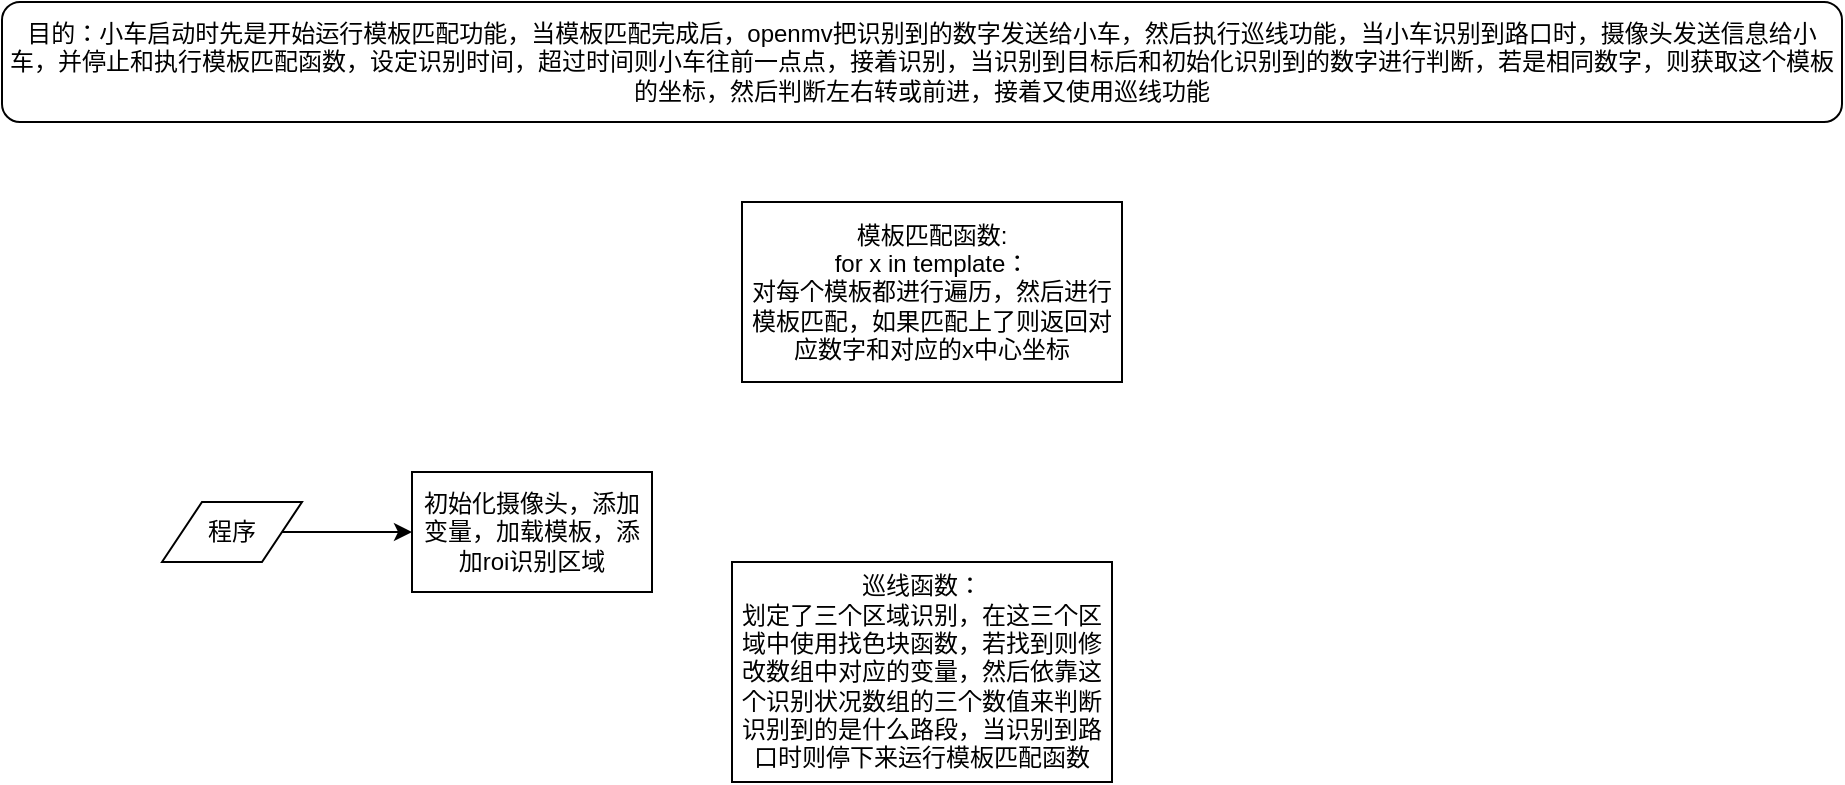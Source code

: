<mxfile version="21.4.0" type="github">
  <diagram name="第 1 页" id="IncqmOcyujnmTxHsmf4Z">
    <mxGraphModel dx="1050" dy="587" grid="1" gridSize="10" guides="1" tooltips="1" connect="1" arrows="1" fold="1" page="1" pageScale="1" pageWidth="827" pageHeight="1169" math="0" shadow="0">
      <root>
        <mxCell id="0" />
        <mxCell id="1" parent="0" />
        <mxCell id="y7_BcGnLHGJJK3MfnhlV-3" value="" style="edgeStyle=orthogonalEdgeStyle;rounded=0;orthogonalLoop=1;jettySize=auto;html=1;" edge="1" parent="1" source="y7_BcGnLHGJJK3MfnhlV-1" target="y7_BcGnLHGJJK3MfnhlV-2">
          <mxGeometry relative="1" as="geometry" />
        </mxCell>
        <mxCell id="y7_BcGnLHGJJK3MfnhlV-1" value="程序" style="shape=parallelogram;perimeter=parallelogramPerimeter;whiteSpace=wrap;html=1;fixedSize=1;" vertex="1" parent="1">
          <mxGeometry x="90" y="260" width="70" height="30" as="geometry" />
        </mxCell>
        <mxCell id="y7_BcGnLHGJJK3MfnhlV-2" value="初始化摄像头，添加变量，加载模板，添加roi识别区域" style="whiteSpace=wrap;html=1;" vertex="1" parent="1">
          <mxGeometry x="215" y="245" width="120" height="60" as="geometry" />
        </mxCell>
        <mxCell id="y7_BcGnLHGJJK3MfnhlV-5" value="目的：小车启动时先是开始运行模板匹配功能，当模板匹配完成后，openmv把识别到的数字发送给小车，然后执行巡线功能，当小车识别到路口时，摄像头发送信息给小车，并停止和执行模板匹配函数，设定识别时间，超过时间则小车往前一点点，接着识别，当识别到目标后和初始化识别到的数字进行判断，若是相同数字，则获取这个模板的坐标，然后判断左右转或前进，接着又使用巡线功能" style="rounded=1;whiteSpace=wrap;html=1;" vertex="1" parent="1">
          <mxGeometry x="10" y="10" width="920" height="60" as="geometry" />
        </mxCell>
        <mxCell id="y7_BcGnLHGJJK3MfnhlV-6" value="模板匹配函数:&lt;br&gt;for x in template：&lt;br&gt;对每个模板都进行遍历，然后进行模板匹配，如果匹配上了则返回对应数字和对应的x中心坐标" style="rounded=0;whiteSpace=wrap;html=1;" vertex="1" parent="1">
          <mxGeometry x="380" y="110" width="190" height="90" as="geometry" />
        </mxCell>
        <mxCell id="y7_BcGnLHGJJK3MfnhlV-10" value="巡线函数：&lt;br&gt;划定了三个区域识别，在这三个区域中使用找色块函数，若找到则修改数组中对应的变量，然后依靠这个识别状况数组的三个数值来判断识别到的是什么路段，当识别到路口时则停下来运行模板匹配函数" style="rounded=0;whiteSpace=wrap;html=1;" vertex="1" parent="1">
          <mxGeometry x="375" y="290" width="190" height="110" as="geometry" />
        </mxCell>
      </root>
    </mxGraphModel>
  </diagram>
</mxfile>
